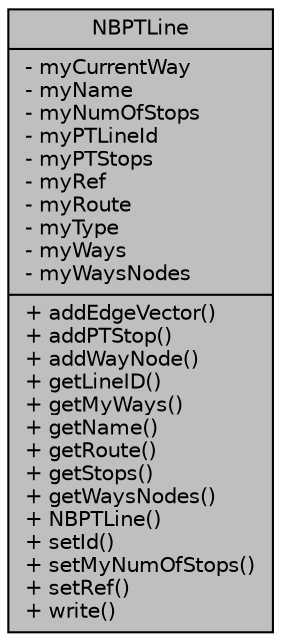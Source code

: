 digraph "NBPTLine"
{
  edge [fontname="Helvetica",fontsize="10",labelfontname="Helvetica",labelfontsize="10"];
  node [fontname="Helvetica",fontsize="10",shape=record];
  Node1 [label="{NBPTLine\n|- myCurrentWay\l- myName\l- myNumOfStops\l- myPTLineId\l- myPTStops\l- myRef\l- myRoute\l- myType\l- myWays\l- myWaysNodes\l|+ addEdgeVector()\l+ addPTStop()\l+ addWayNode()\l+ getLineID()\l+ getMyWays()\l+ getName()\l+ getRoute()\l+ getStops()\l+ getWaysNodes()\l+ NBPTLine()\l+ setId()\l+ setMyNumOfStops()\l+ setRef()\l+ write()\l}",height=0.2,width=0.4,color="black", fillcolor="grey75", style="filled", fontcolor="black"];
}
